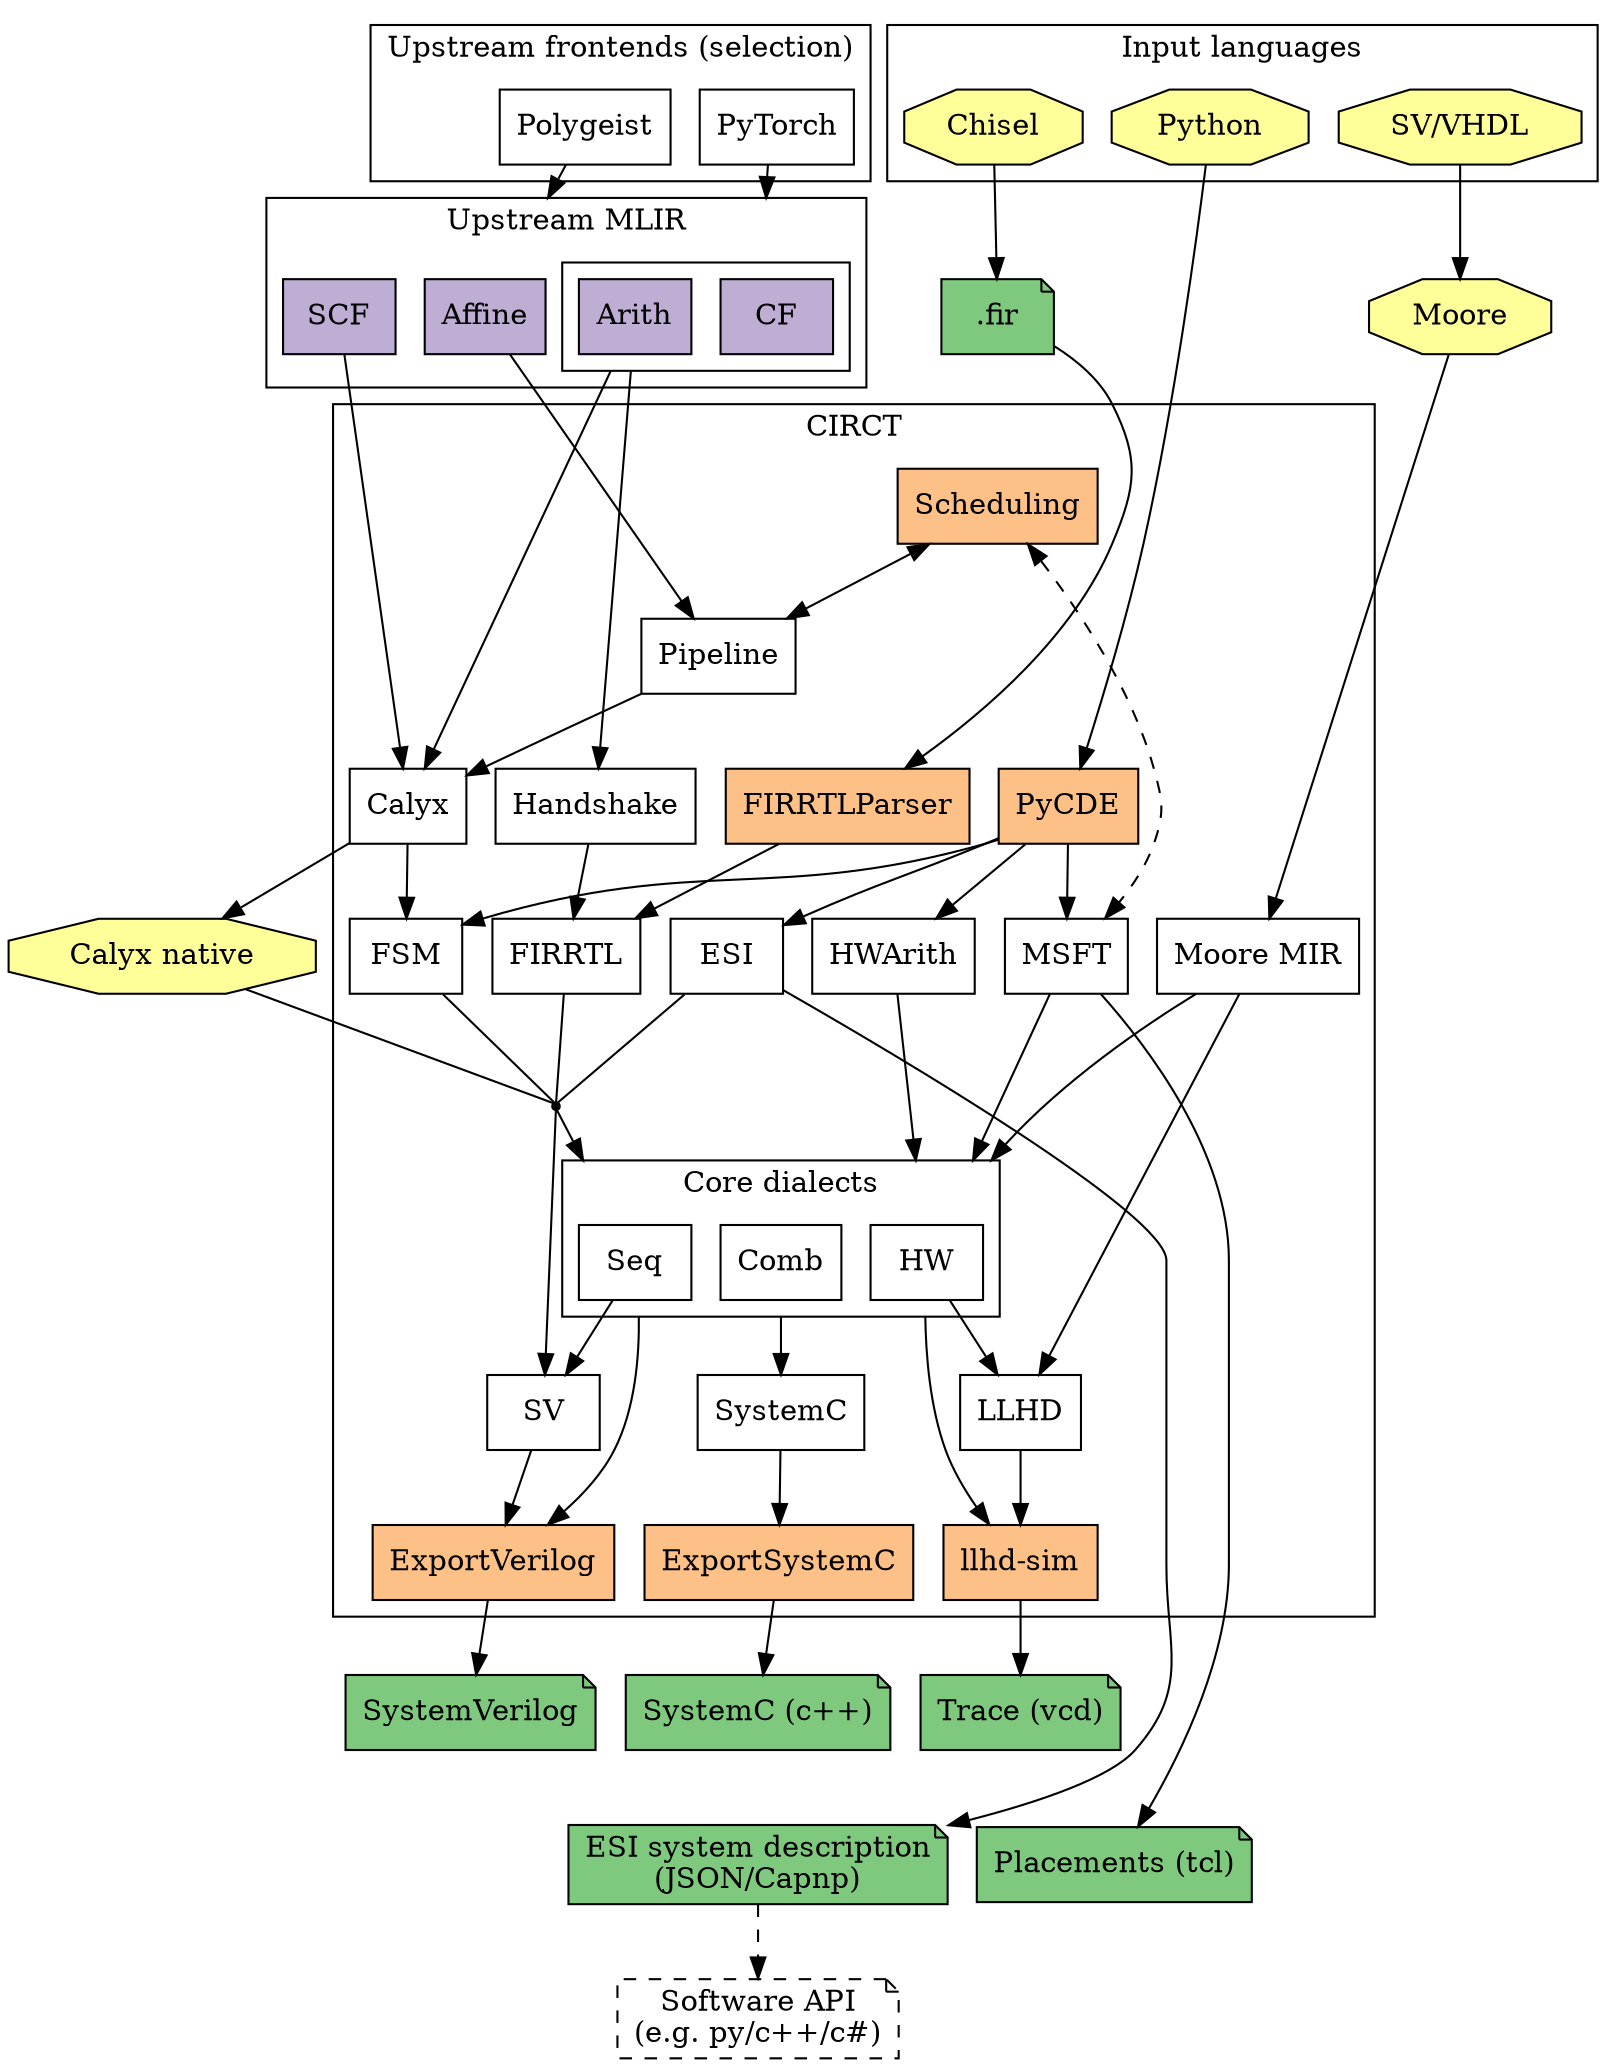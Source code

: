 digraph G {
  // Note: Remember to run the circt/utils/update-docs-dialects.sh script after
  // modifying this file to regenerate the .svg and .png renders of the graph.
  rankdir = TB
  splines=spline
  node [shape=box style=filled fillcolor="white"]
  nodesep=0.2 // horizontal compression
  ranksep=0.5 // vertical compression
  compound=true

  // MLIR frontends
  subgraph cluster_mlir_frontends {
    label = "Upstream frontends (selection)"
    PyTorch
    Polygeist
  }

  // MLIR dialects
  subgraph cluster_mlir {
    label = "Upstream MLIR";
    node [fillcolor="#beaed4"]
    SCF Affine
    subgraph cluster_std_arith_dialect {
      label = ""
      CF
      Arith
    }
  }
  PyTorch -> CF [lhead=cluster_mlir]
  Polygeist -> Affine [lhead=cluster_mlir]

  subgraph cluster_circt {
    label = "CIRCT"
    // Internal frontend tools
    subgraph frontend_internal_tools{
      node [fillcolor="#fdc086"]
      FIRRTLParser
      PyCDE [URL="https://circt.llvm.org/docs/PyCDE/"]
      Scheduling [URL="https://circt.llvm.org/docs/Scheduling/"]
    }

    // CIRCT dialects
    Handshake [URL="https://circt.llvm.org/docs/Dialects/Handshake/"]
    Calyx [URL="https://circt.llvm.org/docs/Dialects/Calyx/"]
    FIRRTL [URL="https://circt.llvm.org/docs/Dialects/FIRRTL/"]
    Pipeline [URL="https://circt.llvm.org/docs/Dialects/Pipeline/"]
    MSFT [URL="https://circt.llvm.org/docs/Dialects/MSFT/"]
    ESI [URL="https://circt.llvm.org/docs/Dialects/ESI/"]
    FSM [URL="https://circt.llvm.org/docs/Dialects/FSM/"]
    HWArith [URL="https://circt.llvm.org/docs/Dialects/HWArith/"]
    MooreMIR [URL="https://circt.llvm.org/docs/Dialects/Moore/", label="Moore MIR"]

    // Intermediate node to target when lowering to both SV and Core dialects
    lower_to_sv_and_core [shape=point label="" fillcolor=black]

    // Invisible node to make space for RTL cluster's incoming edges.
    space_above_RTL [style = invis, label=""]

    // Core dialects
    subgraph cluster_RTL {
      label = "Core dialects"
      Seq [URL="https://circt.llvm.org/docs/Dialects/Seq/"]
      HW [URL="https://circt.llvm.org/docs/Dialects/HW/"]
      Comb [URL="https://circt.llvm.org/docs/Dialects/Comb/"]
    }
    LLHD [URL="https://circt.llvm.org/docs/Dialects/LLHD/"]

    // Backend dialects
    SV [URL="https://circt.llvm.org/docs/Dialects/SV/"]
    SystemC [URL="https://circt.llvm.org/docs/Dialects/SystemC/"]

    subgraph backend_internal_tools{
      node [fillcolor="#fdc086"]
      llhd_sim [label="llhd-sim"]
      ExportSystemC
      ExportVerilog [URL="https://circt.llvm.org/docs/VerilogGeneration/"]
    }
  }

  // External tools
  subgraph external_tools {
    node [shape=octagon fillcolor="#ffff99"]
    Moore 
    Calyx_native [label="Calyx native"]
  }

  FIRFile [label=".fir" fillcolor="#7fc97f" shape="note"]

  subgraph cluster_input_langs {
    label = "Input languages"
    node [shape=octagon fillcolor="#ffff99"]
    Chisel
    SVVHDL [label="SV/VHDL"]
    PyFile [label="Python"]
  }

  // Output file formats
  subgraph output_file_formats {
    node [fillcolor="#7fc97f" shape="note"]
    VCDTrace [label="Trace (vcd)"]
    SystemCFile [label="SystemC (c++)"]
    SVFile [label="SystemVerilog"]
    ServiceDesc [label="ESI system description\n(JSON/Capnp)"]
    SoftwareAPI [label="Software API\n(e.g. py/c++/c#)" style=dashed]
    TCL [label="Placements (tcl)"]
  }

  // ===== Connections =====
  // Dialect conversions
  SCF -> Calyx
  Affine -> Pipeline
  Pipeline -> Calyx
  Arith -> {Handshake Calyx} [ltail=cluster_std_arith_dialect]

  Handshake -> FIRRTL
  Calyx -> FSM

  // Things that lower into a subset of the RTL-like dialects. Cluster these
  // together to avoid a massive clutter.
  {MSFT HWArith MooreMIR} -> HW [lhead=cluster_RTL]
  {ESI FIRRTL FSM} -> lower_to_sv_and_core [arrowhead=none]
  lower_to_sv_and_core -> SV
  lower_to_sv_and_core -> Seq [lhead=cluster_RTL]
  Seq -> SV
  {HW MooreMIR} -> LLHD
  Comb -> SystemC [ltail=cluster_RTL]
  ExportVerilog -> SVFile

  // Tool flows
  Scheduling -> Pipeline [dir=both]
  Chisel -> FIRFile
  FIRFile -> FIRRTLParser
  FIRRTLParser -> FIRRTL
  SystemC -> ExportSystemC
  ExportSystemC -> SystemCFile
  SV -> ExportVerilog
  Seq -> ExportVerilog [ltail=cluster_RTL]
  HW -> llhd_sim [ltail=cluster_RTL]
  SVVHDL -> Moore [weight=999]
  Moore -> MooreMIR
  Calyx -> Calyx_native
  Calyx_native -> lower_to_sv_and_core [arrowhead=none]
  LLHD -> llhd_sim
  llhd_sim -> VCDTrace
  //ESI -> CapNProto
  ESI -> ServiceDesc
  MSFT -> TCL
  PyFile -> PyCDE
  PyCDE -> {ESI MSFT HWArith FSM}
  Scheduling -> MSFT [dir=both, style=dashed]
  ServiceDesc -> SoftwareAPI [style=dashed]

  // ====== Some fake edges to coerce a good layout ======
  // Note: Modify these if you make changes to the above diagram, and things
  // start looking weird.

  // Leave one rank free above the RTL cluster to improve routing of incoming
  // edges.
  {FIRRTL FSM ESI MSFT HWArith MooreMIR} -> space_above_RTL [weight=999, style=invis]
  space_above_RTL -> {Seq HW Comb} [lhead=cluster_RTL, weight=999, style=invis]

  // Fix the following sink nodes below the CIRCT cluster
  SystemCFile -> {TCL ServiceDesc} [weight=999 style=invis]

  // Better organize the top.
  {PyTorch Polygeist Chisel} -> CF [weight=999 style=invis]
  FIRFile -> Scheduling [weight=999 style=invis]
}
